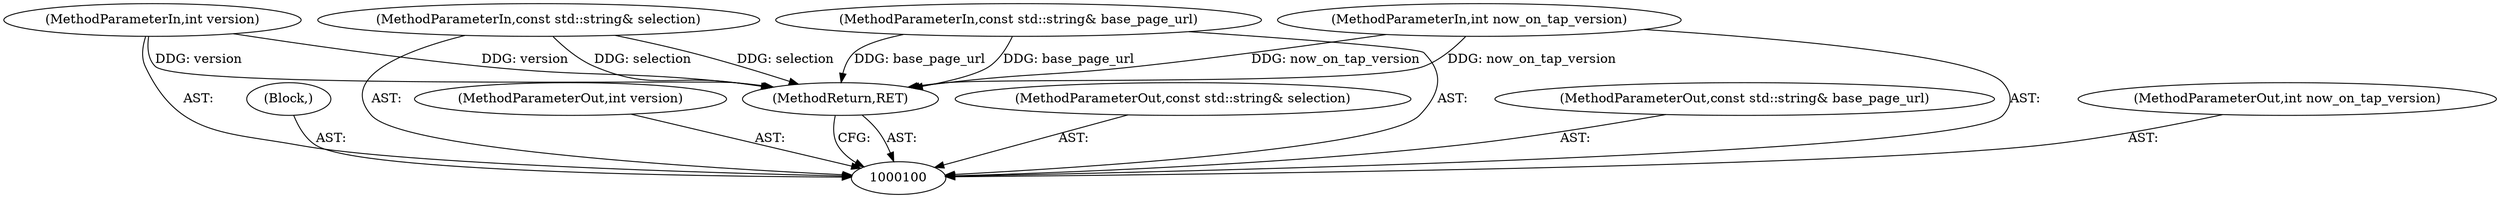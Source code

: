 digraph "1_Chrome_c0947dabeaa10da67798c1bbc668dca4b280cad5_4" {
"1000106" [label="(MethodReturn,RET)"];
"1000105" [label="(Block,)"];
"1000101" [label="(MethodParameterIn,int version)"];
"1000111" [label="(MethodParameterOut,int version)"];
"1000102" [label="(MethodParameterIn,const std::string& selection)"];
"1000112" [label="(MethodParameterOut,const std::string& selection)"];
"1000103" [label="(MethodParameterIn,const std::string& base_page_url)"];
"1000113" [label="(MethodParameterOut,const std::string& base_page_url)"];
"1000104" [label="(MethodParameterIn,int now_on_tap_version)"];
"1000114" [label="(MethodParameterOut,int now_on_tap_version)"];
"1000106" -> "1000100"  [label="AST: "];
"1000106" -> "1000100"  [label="CFG: "];
"1000104" -> "1000106"  [label="DDG: now_on_tap_version"];
"1000103" -> "1000106"  [label="DDG: base_page_url"];
"1000102" -> "1000106"  [label="DDG: selection"];
"1000101" -> "1000106"  [label="DDG: version"];
"1000105" -> "1000100"  [label="AST: "];
"1000101" -> "1000100"  [label="AST: "];
"1000101" -> "1000106"  [label="DDG: version"];
"1000111" -> "1000100"  [label="AST: "];
"1000102" -> "1000100"  [label="AST: "];
"1000102" -> "1000106"  [label="DDG: selection"];
"1000112" -> "1000100"  [label="AST: "];
"1000103" -> "1000100"  [label="AST: "];
"1000103" -> "1000106"  [label="DDG: base_page_url"];
"1000113" -> "1000100"  [label="AST: "];
"1000104" -> "1000100"  [label="AST: "];
"1000104" -> "1000106"  [label="DDG: now_on_tap_version"];
"1000114" -> "1000100"  [label="AST: "];
}
